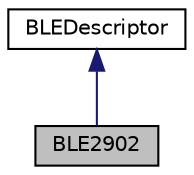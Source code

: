 digraph "BLE2902"
{
  edge [fontname="Helvetica",fontsize="10",labelfontname="Helvetica",labelfontsize="10"];
  node [fontname="Helvetica",fontsize="10",shape=record];
  Node2 [label="BLE2902",height=0.2,width=0.4,color="black", fillcolor="grey75", style="filled", fontcolor="black"];
  Node3 -> Node2 [dir="back",color="midnightblue",fontsize="10",style="solid",fontname="Helvetica"];
  Node3 [label="BLEDescriptor",height=0.2,width=0.4,color="black", fillcolor="white", style="filled",URL="$class_b_l_e_descriptor.html",tooltip="A model of a BLE descriptor. "];
}
